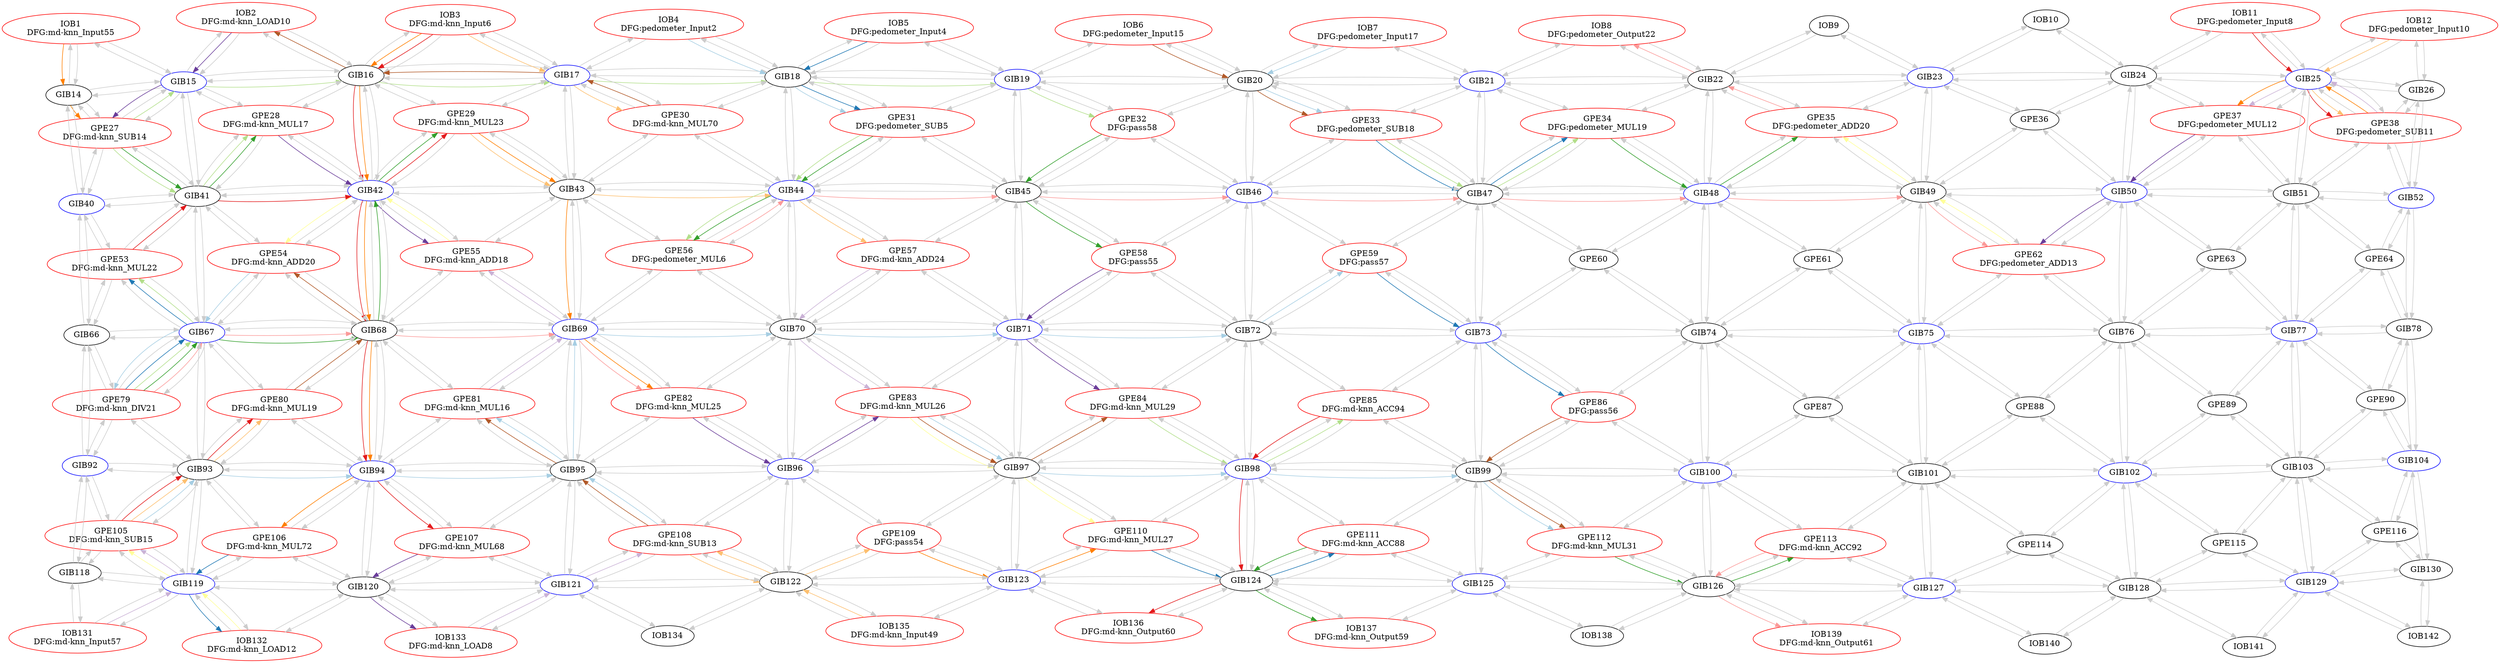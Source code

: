 Digraph G {
layout = sfdp;
overlap = scale;
IOB1[label = "IOB1\nDFG:md-knn_Input55", color = red];
GIB14->IOB1[color = gray80];
GIB15->IOB1[color = gray80];
IOB2[label = "IOB2\nDFG:md-knn_LOAD10", color = red];
GIB15->IOB2[color = gray80];
GIB16->IOB2[color = gray80];
IOB3[label = "IOB3\nDFG:md-knn_Input6", color = red];
GIB16->IOB3[color = gray80];
GIB17->IOB3[color = gray80];
IOB4[label = "IOB4\nDFG:pedometer_Input2", color = red];
GIB17->IOB4[color = gray80];
GIB18->IOB4[color = gray80];
IOB5[label = "IOB5\nDFG:pedometer_Input4", color = red];
GIB18->IOB5[color = gray80];
GIB19->IOB5[color = gray80];
IOB6[label = "IOB6\nDFG:pedometer_Input15", color = red];
GIB19->IOB6[color = gray80];
GIB20->IOB6[color = gray80];
IOB7[label = "IOB7\nDFG:pedometer_Input17", color = red];
GIB20->IOB7[color = gray80];
GIB21->IOB7[color = gray80];
IOB8[label = "IOB8\nDFG:pedometer_Output22", color = red];
GIB21->IOB8[color = gray80];
GIB22->IOB8[color = gray80];
IOB9[label = "IOB9", color = black];
GIB22->IOB9[color = gray80];
GIB23->IOB9[color = gray80];
IOB10[label = "IOB10", color = black];
GIB23->IOB10[color = gray80];
GIB24->IOB10[color = gray80];
IOB11[label = "IOB11\nDFG:pedometer_Input8", color = red];
GIB24->IOB11[color = gray80];
GIB25->IOB11[color = gray80];
IOB12[label = "IOB12\nDFG:pedometer_Input10", color = red];
GIB25->IOB12[color = gray80];
GIB26->IOB12[color = gray80];
GIB14[label = "GIB14", color = black];
IOB1->GIB14[color = gray80];
GIB15->GIB14[color = gray80];
GPE27->GIB14[color = gray80];
GIB40->GIB14[color = gray80];
GIB15[label = "GIB15", color = blue];
IOB1->GIB15[color = gray80];
IOB2->GIB15[color = gray80];
GIB14->GIB15[color = gray80];
GIB16->GIB15[color = gray80];
GPE27->GIB15[color = gray80];
GPE28->GIB15[color = gray80];
GIB41->GIB15[color = gray80];
GIB16[label = "GIB16", color = black];
IOB2->GIB16[color = gray80];
IOB3->GIB16[color = gray80];
GIB15->GIB16[color = gray80];
GIB17->GIB16[color = gray80];
GPE28->GIB16[color = gray80];
GPE29->GIB16[color = gray80];
GIB42->GIB16[color = gray80];
GIB17[label = "GIB17", color = blue];
IOB3->GIB17[color = gray80];
IOB4->GIB17[color = gray80];
GIB16->GIB17[color = gray80];
GIB18->GIB17[color = gray80];
GPE29->GIB17[color = gray80];
GPE30->GIB17[color = gray80];
GIB43->GIB17[color = gray80];
GIB18[label = "GIB18", color = black];
IOB4->GIB18[color = gray80];
IOB5->GIB18[color = gray80];
GIB17->GIB18[color = gray80];
GIB19->GIB18[color = gray80];
GPE30->GIB18[color = gray80];
GPE31->GIB18[color = gray80];
GIB44->GIB18[color = gray80];
GIB19[label = "GIB19", color = blue];
IOB5->GIB19[color = gray80];
IOB6->GIB19[color = gray80];
GIB18->GIB19[color = gray80];
GIB20->GIB19[color = gray80];
GPE31->GIB19[color = gray80];
GPE32->GIB19[color = gray80];
GIB45->GIB19[color = gray80];
GIB20[label = "GIB20", color = black];
IOB6->GIB20[color = gray80];
IOB7->GIB20[color = gray80];
GIB19->GIB20[color = gray80];
GIB21->GIB20[color = gray80];
GPE32->GIB20[color = gray80];
GPE33->GIB20[color = gray80];
GIB46->GIB20[color = gray80];
GIB21[label = "GIB21", color = blue];
IOB7->GIB21[color = gray80];
IOB8->GIB21[color = gray80];
GIB20->GIB21[color = gray80];
GIB22->GIB21[color = gray80];
GPE33->GIB21[color = gray80];
GPE34->GIB21[color = gray80];
GIB47->GIB21[color = gray80];
GIB22[label = "GIB22", color = black];
IOB8->GIB22[color = gray80];
IOB9->GIB22[color = gray80];
GIB21->GIB22[color = gray80];
GIB23->GIB22[color = gray80];
GPE34->GIB22[color = gray80];
GPE35->GIB22[color = gray80];
GIB48->GIB22[color = gray80];
GIB23[label = "GIB23", color = blue];
IOB9->GIB23[color = gray80];
IOB10->GIB23[color = gray80];
GIB22->GIB23[color = gray80];
GIB24->GIB23[color = gray80];
GPE35->GIB23[color = gray80];
GPE36->GIB23[color = gray80];
GIB49->GIB23[color = gray80];
GIB24[label = "GIB24", color = black];
IOB10->GIB24[color = gray80];
IOB11->GIB24[color = gray80];
GIB23->GIB24[color = gray80];
GIB25->GIB24[color = gray80];
GPE36->GIB24[color = gray80];
GPE37->GIB24[color = gray80];
GIB50->GIB24[color = gray80];
GIB25[label = "GIB25", color = blue];
IOB11->GIB25[color = gray80];
IOB12->GIB25[color = gray80];
GIB24->GIB25[color = gray80];
GIB26->GIB25[color = gray80];
GPE37->GIB25[color = gray80];
GPE38->GIB25[color = gray80];
GIB51->GIB25[color = gray80];
GIB26[label = "GIB26", color = black];
IOB12->GIB26[color = gray80];
GIB25->GIB26[color = gray80];
GPE38->GIB26[color = gray80];
GIB52->GIB26[color = gray80];
GPE27[label = "GPE27\nDFG:md-knn_SUB14", color = red];
GIB14->GPE27[color = gray80];
GIB15->GPE27[color = gray80];
GIB40->GPE27[color = gray80];
GIB41->GPE27[color = gray80];
GPE28[label = "GPE28\nDFG:md-knn_MUL17", color = red];
GIB15->GPE28[color = gray80];
GIB16->GPE28[color = gray80];
GIB41->GPE28[color = gray80];
GIB42->GPE28[color = gray80];
GPE29[label = "GPE29\nDFG:md-knn_MUL23", color = red];
GIB16->GPE29[color = gray80];
GIB17->GPE29[color = gray80];
GIB42->GPE29[color = gray80];
GIB43->GPE29[color = gray80];
GPE30[label = "GPE30\nDFG:md-knn_MUL70", color = red];
GIB17->GPE30[color = gray80];
GIB18->GPE30[color = gray80];
GIB43->GPE30[color = gray80];
GIB44->GPE30[color = gray80];
GPE31[label = "GPE31\nDFG:pedometer_SUB5", color = red];
GIB18->GPE31[color = gray80];
GIB19->GPE31[color = gray80];
GIB44->GPE31[color = gray80];
GIB45->GPE31[color = gray80];
GPE32[label = "GPE32\nDFG:pass58", color = red];
GIB19->GPE32[color = gray80];
GIB20->GPE32[color = gray80];
GIB45->GPE32[color = gray80];
GIB46->GPE32[color = gray80];
GPE33[label = "GPE33\nDFG:pedometer_SUB18", color = red];
GIB20->GPE33[color = gray80];
GIB21->GPE33[color = gray80];
GIB46->GPE33[color = gray80];
GIB47->GPE33[color = gray80];
GPE34[label = "GPE34\nDFG:pedometer_MUL19", color = red];
GIB21->GPE34[color = gray80];
GIB22->GPE34[color = gray80];
GIB47->GPE34[color = gray80];
GIB48->GPE34[color = gray80];
GPE35[label = "GPE35\nDFG:pedometer_ADD20", color = red];
GIB22->GPE35[color = gray80];
GIB23->GPE35[color = gray80];
GIB48->GPE35[color = gray80];
GIB49->GPE35[color = gray80];
GPE36[label = "GPE36", color = black];
GIB23->GPE36[color = gray80];
GIB24->GPE36[color = gray80];
GIB49->GPE36[color = gray80];
GIB50->GPE36[color = gray80];
GPE37[label = "GPE37\nDFG:pedometer_MUL12", color = red];
GIB24->GPE37[color = gray80];
GIB25->GPE37[color = gray80];
GIB50->GPE37[color = gray80];
GIB51->GPE37[color = gray80];
GPE38[label = "GPE38\nDFG:pedometer_SUB11", color = red];
GIB25->GPE38[color = gray80];
GIB26->GPE38[color = gray80];
GIB51->GPE38[color = gray80];
GIB52->GPE38[color = gray80];
GIB40[label = "GIB40", color = blue];
GIB14->GIB40[color = gray80];
GPE27->GIB40[color = gray80];
GIB41->GIB40[color = gray80];
GPE53->GIB40[color = gray80];
GIB66->GIB40[color = gray80];
GIB41[label = "GIB41", color = black];
GIB15->GIB41[color = gray80];
GPE27->GIB41[color = gray80];
GPE28->GIB41[color = gray80];
GIB40->GIB41[color = gray80];
GIB42->GIB41[color = gray80];
GPE53->GIB41[color = gray80];
GPE54->GIB41[color = gray80];
GIB67->GIB41[color = gray80];
GIB42[label = "GIB42", color = blue];
GIB16->GIB42[color = gray80];
GPE28->GIB42[color = gray80];
GPE29->GIB42[color = gray80];
GIB41->GIB42[color = gray80];
GIB43->GIB42[color = gray80];
GPE54->GIB42[color = gray80];
GPE55->GIB42[color = gray80];
GIB68->GIB42[color = gray80];
GIB43[label = "GIB43", color = black];
GIB17->GIB43[color = gray80];
GPE29->GIB43[color = gray80];
GPE30->GIB43[color = gray80];
GIB42->GIB43[color = gray80];
GIB44->GIB43[color = gray80];
GPE55->GIB43[color = gray80];
GPE56->GIB43[color = gray80];
GIB69->GIB43[color = gray80];
GIB44[label = "GIB44", color = blue];
GIB18->GIB44[color = gray80];
GPE30->GIB44[color = gray80];
GPE31->GIB44[color = gray80];
GIB43->GIB44[color = gray80];
GIB45->GIB44[color = gray80];
GPE56->GIB44[color = gray80];
GPE57->GIB44[color = gray80];
GIB70->GIB44[color = gray80];
GIB45[label = "GIB45", color = black];
GIB19->GIB45[color = gray80];
GPE31->GIB45[color = gray80];
GPE32->GIB45[color = gray80];
GIB44->GIB45[color = gray80];
GIB46->GIB45[color = gray80];
GPE57->GIB45[color = gray80];
GPE58->GIB45[color = gray80];
GIB71->GIB45[color = gray80];
GIB46[label = "GIB46", color = blue];
GIB20->GIB46[color = gray80];
GPE32->GIB46[color = gray80];
GPE33->GIB46[color = gray80];
GIB45->GIB46[color = gray80];
GIB47->GIB46[color = gray80];
GPE58->GIB46[color = gray80];
GPE59->GIB46[color = gray80];
GIB72->GIB46[color = gray80];
GIB47[label = "GIB47", color = black];
GIB21->GIB47[color = gray80];
GPE33->GIB47[color = gray80];
GPE34->GIB47[color = gray80];
GIB46->GIB47[color = gray80];
GIB48->GIB47[color = gray80];
GPE59->GIB47[color = gray80];
GPE60->GIB47[color = gray80];
GIB73->GIB47[color = gray80];
GIB48[label = "GIB48", color = blue];
GIB22->GIB48[color = gray80];
GPE34->GIB48[color = gray80];
GPE35->GIB48[color = gray80];
GIB47->GIB48[color = gray80];
GIB49->GIB48[color = gray80];
GPE60->GIB48[color = gray80];
GPE61->GIB48[color = gray80];
GIB74->GIB48[color = gray80];
GIB49[label = "GIB49", color = black];
GIB23->GIB49[color = gray80];
GPE35->GIB49[color = gray80];
GPE36->GIB49[color = gray80];
GIB48->GIB49[color = gray80];
GIB50->GIB49[color = gray80];
GPE61->GIB49[color = gray80];
GPE62->GIB49[color = gray80];
GIB75->GIB49[color = gray80];
GIB50[label = "GIB50", color = blue];
GIB24->GIB50[color = gray80];
GPE36->GIB50[color = gray80];
GPE37->GIB50[color = gray80];
GIB49->GIB50[color = gray80];
GIB51->GIB50[color = gray80];
GPE62->GIB50[color = gray80];
GPE63->GIB50[color = gray80];
GIB76->GIB50[color = gray80];
GIB51[label = "GIB51", color = black];
GIB25->GIB51[color = gray80];
GPE37->GIB51[color = gray80];
GPE38->GIB51[color = gray80];
GIB50->GIB51[color = gray80];
GIB52->GIB51[color = gray80];
GPE63->GIB51[color = gray80];
GPE64->GIB51[color = gray80];
GIB77->GIB51[color = gray80];
GIB52[label = "GIB52", color = blue];
GIB26->GIB52[color = gray80];
GPE38->GIB52[color = gray80];
GIB51->GIB52[color = gray80];
GPE64->GIB52[color = gray80];
GIB78->GIB52[color = gray80];
GPE53[label = "GPE53\nDFG:md-knn_MUL22", color = red];
GIB40->GPE53[color = gray80];
GIB41->GPE53[color = gray80];
GIB66->GPE53[color = gray80];
GIB67->GPE53[color = gray80];
GPE54[label = "GPE54\nDFG:md-knn_ADD20", color = red];
GIB41->GPE54[color = gray80];
GIB42->GPE54[color = gray80];
GIB67->GPE54[color = gray80];
GIB68->GPE54[color = gray80];
GPE55[label = "GPE55\nDFG:md-knn_ADD18", color = red];
GIB42->GPE55[color = gray80];
GIB43->GPE55[color = gray80];
GIB68->GPE55[color = gray80];
GIB69->GPE55[color = gray80];
GPE56[label = "GPE56\nDFG:pedometer_MUL6", color = red];
GIB43->GPE56[color = gray80];
GIB44->GPE56[color = gray80];
GIB69->GPE56[color = gray80];
GIB70->GPE56[color = gray80];
GPE57[label = "GPE57\nDFG:md-knn_ADD24", color = red];
GIB44->GPE57[color = gray80];
GIB45->GPE57[color = gray80];
GIB70->GPE57[color = gray80];
GIB71->GPE57[color = gray80];
GPE58[label = "GPE58\nDFG:pass55", color = red];
GIB45->GPE58[color = gray80];
GIB46->GPE58[color = gray80];
GIB71->GPE58[color = gray80];
GIB72->GPE58[color = gray80];
GPE59[label = "GPE59\nDFG:pass57", color = red];
GIB46->GPE59[color = gray80];
GIB47->GPE59[color = gray80];
GIB72->GPE59[color = gray80];
GIB73->GPE59[color = gray80];
GPE60[label = "GPE60", color = black];
GIB47->GPE60[color = gray80];
GIB48->GPE60[color = gray80];
GIB73->GPE60[color = gray80];
GIB74->GPE60[color = gray80];
GPE61[label = "GPE61", color = black];
GIB48->GPE61[color = gray80];
GIB49->GPE61[color = gray80];
GIB74->GPE61[color = gray80];
GIB75->GPE61[color = gray80];
GPE62[label = "GPE62\nDFG:pedometer_ADD13", color = red];
GIB49->GPE62[color = gray80];
GIB50->GPE62[color = gray80];
GIB75->GPE62[color = gray80];
GIB76->GPE62[color = gray80];
GPE63[label = "GPE63", color = black];
GIB50->GPE63[color = gray80];
GIB51->GPE63[color = gray80];
GIB76->GPE63[color = gray80];
GIB77->GPE63[color = gray80];
GPE64[label = "GPE64", color = black];
GIB51->GPE64[color = gray80];
GIB52->GPE64[color = gray80];
GIB77->GPE64[color = gray80];
GIB78->GPE64[color = gray80];
GIB66[label = "GIB66", color = black];
GIB40->GIB66[color = gray80];
GPE53->GIB66[color = gray80];
GIB67->GIB66[color = gray80];
GPE79->GIB66[color = gray80];
GIB92->GIB66[color = gray80];
GIB67[label = "GIB67", color = blue];
GIB41->GIB67[color = gray80];
GPE53->GIB67[color = gray80];
GPE54->GIB67[color = gray80];
GIB66->GIB67[color = gray80];
GIB68->GIB67[color = gray80];
GPE79->GIB67[color = gray80];
GPE80->GIB67[color = gray80];
GIB93->GIB67[color = gray80];
GIB68[label = "GIB68", color = black];
GIB42->GIB68[color = gray80];
GPE54->GIB68[color = gray80];
GPE55->GIB68[color = gray80];
GIB67->GIB68[color = gray80];
GIB69->GIB68[color = gray80];
GPE80->GIB68[color = gray80];
GPE81->GIB68[color = gray80];
GIB94->GIB68[color = gray80];
GIB69[label = "GIB69", color = blue];
GIB43->GIB69[color = gray80];
GPE55->GIB69[color = gray80];
GPE56->GIB69[color = gray80];
GIB68->GIB69[color = gray80];
GIB70->GIB69[color = gray80];
GPE81->GIB69[color = gray80];
GPE82->GIB69[color = gray80];
GIB95->GIB69[color = gray80];
GIB70[label = "GIB70", color = black];
GIB44->GIB70[color = gray80];
GPE56->GIB70[color = gray80];
GPE57->GIB70[color = gray80];
GIB69->GIB70[color = gray80];
GIB71->GIB70[color = gray80];
GPE82->GIB70[color = gray80];
GPE83->GIB70[color = gray80];
GIB96->GIB70[color = gray80];
GIB71[label = "GIB71", color = blue];
GIB45->GIB71[color = gray80];
GPE57->GIB71[color = gray80];
GPE58->GIB71[color = gray80];
GIB70->GIB71[color = gray80];
GIB72->GIB71[color = gray80];
GPE83->GIB71[color = gray80];
GPE84->GIB71[color = gray80];
GIB97->GIB71[color = gray80];
GIB72[label = "GIB72", color = black];
GIB46->GIB72[color = gray80];
GPE58->GIB72[color = gray80];
GPE59->GIB72[color = gray80];
GIB71->GIB72[color = gray80];
GIB73->GIB72[color = gray80];
GPE84->GIB72[color = gray80];
GPE85->GIB72[color = gray80];
GIB98->GIB72[color = gray80];
GIB73[label = "GIB73", color = blue];
GIB47->GIB73[color = gray80];
GPE59->GIB73[color = gray80];
GPE60->GIB73[color = gray80];
GIB72->GIB73[color = gray80];
GIB74->GIB73[color = gray80];
GPE85->GIB73[color = gray80];
GPE86->GIB73[color = gray80];
GIB99->GIB73[color = gray80];
GIB74[label = "GIB74", color = black];
GIB48->GIB74[color = gray80];
GPE60->GIB74[color = gray80];
GPE61->GIB74[color = gray80];
GIB73->GIB74[color = gray80];
GIB75->GIB74[color = gray80];
GPE86->GIB74[color = gray80];
GPE87->GIB74[color = gray80];
GIB100->GIB74[color = gray80];
GIB75[label = "GIB75", color = blue];
GIB49->GIB75[color = gray80];
GPE61->GIB75[color = gray80];
GPE62->GIB75[color = gray80];
GIB74->GIB75[color = gray80];
GIB76->GIB75[color = gray80];
GPE87->GIB75[color = gray80];
GPE88->GIB75[color = gray80];
GIB101->GIB75[color = gray80];
GIB76[label = "GIB76", color = black];
GIB50->GIB76[color = gray80];
GPE62->GIB76[color = gray80];
GPE63->GIB76[color = gray80];
GIB75->GIB76[color = gray80];
GIB77->GIB76[color = gray80];
GPE88->GIB76[color = gray80];
GPE89->GIB76[color = gray80];
GIB102->GIB76[color = gray80];
GIB77[label = "GIB77", color = blue];
GIB51->GIB77[color = gray80];
GPE63->GIB77[color = gray80];
GPE64->GIB77[color = gray80];
GIB76->GIB77[color = gray80];
GIB78->GIB77[color = gray80];
GPE89->GIB77[color = gray80];
GPE90->GIB77[color = gray80];
GIB103->GIB77[color = gray80];
GIB78[label = "GIB78", color = black];
GIB52->GIB78[color = gray80];
GPE64->GIB78[color = gray80];
GIB77->GIB78[color = gray80];
GPE90->GIB78[color = gray80];
GIB104->GIB78[color = gray80];
GPE79[label = "GPE79\nDFG:md-knn_DIV21", color = red];
GIB66->GPE79[color = gray80];
GIB67->GPE79[color = gray80];
GIB92->GPE79[color = gray80];
GIB93->GPE79[color = gray80];
GPE80[label = "GPE80\nDFG:md-knn_MUL19", color = red];
GIB67->GPE80[color = gray80];
GIB68->GPE80[color = gray80];
GIB93->GPE80[color = gray80];
GIB94->GPE80[color = gray80];
GPE81[label = "GPE81\nDFG:md-knn_MUL16", color = red];
GIB68->GPE81[color = gray80];
GIB69->GPE81[color = gray80];
GIB94->GPE81[color = gray80];
GIB95->GPE81[color = gray80];
GPE82[label = "GPE82\nDFG:md-knn_MUL25", color = red];
GIB69->GPE82[color = gray80];
GIB70->GPE82[color = gray80];
GIB95->GPE82[color = gray80];
GIB96->GPE82[color = gray80];
GPE83[label = "GPE83\nDFG:md-knn_MUL26", color = red];
GIB70->GPE83[color = gray80];
GIB71->GPE83[color = gray80];
GIB96->GPE83[color = gray80];
GIB97->GPE83[color = gray80];
GPE84[label = "GPE84\nDFG:md-knn_MUL29", color = red];
GIB71->GPE84[color = gray80];
GIB72->GPE84[color = gray80];
GIB97->GPE84[color = gray80];
GIB98->GPE84[color = gray80];
GPE85[label = "GPE85\nDFG:md-knn_ACC94", color = red];
GIB72->GPE85[color = gray80];
GIB73->GPE85[color = gray80];
GIB98->GPE85[color = gray80];
GIB99->GPE85[color = gray80];
GPE86[label = "GPE86\nDFG:pass56", color = red];
GIB73->GPE86[color = gray80];
GIB74->GPE86[color = gray80];
GIB99->GPE86[color = gray80];
GIB100->GPE86[color = gray80];
GPE87[label = "GPE87", color = black];
GIB74->GPE87[color = gray80];
GIB75->GPE87[color = gray80];
GIB100->GPE87[color = gray80];
GIB101->GPE87[color = gray80];
GPE88[label = "GPE88", color = black];
GIB75->GPE88[color = gray80];
GIB76->GPE88[color = gray80];
GIB101->GPE88[color = gray80];
GIB102->GPE88[color = gray80];
GPE89[label = "GPE89", color = black];
GIB76->GPE89[color = gray80];
GIB77->GPE89[color = gray80];
GIB102->GPE89[color = gray80];
GIB103->GPE89[color = gray80];
GPE90[label = "GPE90", color = black];
GIB77->GPE90[color = gray80];
GIB78->GPE90[color = gray80];
GIB103->GPE90[color = gray80];
GIB104->GPE90[color = gray80];
GIB92[label = "GIB92", color = blue];
GIB66->GIB92[color = gray80];
GPE79->GIB92[color = gray80];
GIB93->GIB92[color = gray80];
GPE105->GIB92[color = gray80];
GIB118->GIB92[color = gray80];
GIB93[label = "GIB93", color = black];
GIB67->GIB93[color = gray80];
GPE79->GIB93[color = gray80];
GPE80->GIB93[color = gray80];
GIB92->GIB93[color = gray80];
GIB94->GIB93[color = gray80];
GPE105->GIB93[color = gray80];
GPE106->GIB93[color = gray80];
GIB119->GIB93[color = gray80];
GIB94[label = "GIB94", color = blue];
GIB68->GIB94[color = gray80];
GPE80->GIB94[color = gray80];
GPE81->GIB94[color = gray80];
GIB93->GIB94[color = gray80];
GIB95->GIB94[color = gray80];
GPE106->GIB94[color = gray80];
GPE107->GIB94[color = gray80];
GIB120->GIB94[color = gray80];
GIB95[label = "GIB95", color = black];
GIB69->GIB95[color = gray80];
GPE81->GIB95[color = gray80];
GPE82->GIB95[color = gray80];
GIB94->GIB95[color = gray80];
GIB96->GIB95[color = gray80];
GPE107->GIB95[color = gray80];
GPE108->GIB95[color = gray80];
GIB121->GIB95[color = gray80];
GIB96[label = "GIB96", color = blue];
GIB70->GIB96[color = gray80];
GPE82->GIB96[color = gray80];
GPE83->GIB96[color = gray80];
GIB95->GIB96[color = gray80];
GIB97->GIB96[color = gray80];
GPE108->GIB96[color = gray80];
GPE109->GIB96[color = gray80];
GIB122->GIB96[color = gray80];
GIB97[label = "GIB97", color = black];
GIB71->GIB97[color = gray80];
GPE83->GIB97[color = gray80];
GPE84->GIB97[color = gray80];
GIB96->GIB97[color = gray80];
GIB98->GIB97[color = gray80];
GPE109->GIB97[color = gray80];
GPE110->GIB97[color = gray80];
GIB123->GIB97[color = gray80];
GIB98[label = "GIB98", color = blue];
GIB72->GIB98[color = gray80];
GPE84->GIB98[color = gray80];
GPE85->GIB98[color = gray80];
GIB97->GIB98[color = gray80];
GIB99->GIB98[color = gray80];
GPE110->GIB98[color = gray80];
GPE111->GIB98[color = gray80];
GIB124->GIB98[color = gray80];
GIB99[label = "GIB99", color = black];
GIB73->GIB99[color = gray80];
GPE85->GIB99[color = gray80];
GPE86->GIB99[color = gray80];
GIB98->GIB99[color = gray80];
GIB100->GIB99[color = gray80];
GPE111->GIB99[color = gray80];
GPE112->GIB99[color = gray80];
GIB125->GIB99[color = gray80];
GIB100[label = "GIB100", color = blue];
GIB74->GIB100[color = gray80];
GPE86->GIB100[color = gray80];
GPE87->GIB100[color = gray80];
GIB99->GIB100[color = gray80];
GIB101->GIB100[color = gray80];
GPE112->GIB100[color = gray80];
GPE113->GIB100[color = gray80];
GIB126->GIB100[color = gray80];
GIB101[label = "GIB101", color = black];
GIB75->GIB101[color = gray80];
GPE87->GIB101[color = gray80];
GPE88->GIB101[color = gray80];
GIB100->GIB101[color = gray80];
GIB102->GIB101[color = gray80];
GPE113->GIB101[color = gray80];
GPE114->GIB101[color = gray80];
GIB127->GIB101[color = gray80];
GIB102[label = "GIB102", color = blue];
GIB76->GIB102[color = gray80];
GPE88->GIB102[color = gray80];
GPE89->GIB102[color = gray80];
GIB101->GIB102[color = gray80];
GIB103->GIB102[color = gray80];
GPE114->GIB102[color = gray80];
GPE115->GIB102[color = gray80];
GIB128->GIB102[color = gray80];
GIB103[label = "GIB103", color = black];
GIB77->GIB103[color = gray80];
GPE89->GIB103[color = gray80];
GPE90->GIB103[color = gray80];
GIB102->GIB103[color = gray80];
GIB104->GIB103[color = gray80];
GPE115->GIB103[color = gray80];
GPE116->GIB103[color = gray80];
GIB129->GIB103[color = gray80];
GIB104[label = "GIB104", color = blue];
GIB78->GIB104[color = gray80];
GPE90->GIB104[color = gray80];
GIB103->GIB104[color = gray80];
GPE116->GIB104[color = gray80];
GIB130->GIB104[color = gray80];
GPE105[label = "GPE105\nDFG:md-knn_SUB15", color = red];
GIB92->GPE105[color = gray80];
GIB93->GPE105[color = gray80];
GIB118->GPE105[color = gray80];
GIB119->GPE105[color = gray80];
GPE106[label = "GPE106\nDFG:md-knn_MUL72", color = red];
GIB93->GPE106[color = gray80];
GIB94->GPE106[color = gray80];
GIB119->GPE106[color = gray80];
GIB120->GPE106[color = gray80];
GPE107[label = "GPE107\nDFG:md-knn_MUL68", color = red];
GIB94->GPE107[color = gray80];
GIB95->GPE107[color = gray80];
GIB120->GPE107[color = gray80];
GIB121->GPE107[color = gray80];
GPE108[label = "GPE108\nDFG:md-knn_SUB13", color = red];
GIB95->GPE108[color = gray80];
GIB96->GPE108[color = gray80];
GIB121->GPE108[color = gray80];
GIB122->GPE108[color = gray80];
GPE109[label = "GPE109\nDFG:pass54", color = red];
GIB96->GPE109[color = gray80];
GIB97->GPE109[color = gray80];
GIB122->GPE109[color = gray80];
GIB123->GPE109[color = gray80];
GPE110[label = "GPE110\nDFG:md-knn_MUL27", color = red];
GIB97->GPE110[color = gray80];
GIB98->GPE110[color = gray80];
GIB123->GPE110[color = gray80];
GIB124->GPE110[color = gray80];
GPE111[label = "GPE111\nDFG:md-knn_ACC88", color = red];
GIB98->GPE111[color = gray80];
GIB99->GPE111[color = gray80];
GIB124->GPE111[color = gray80];
GIB125->GPE111[color = gray80];
GPE112[label = "GPE112\nDFG:md-knn_MUL31", color = red];
GIB99->GPE112[color = gray80];
GIB100->GPE112[color = gray80];
GIB125->GPE112[color = gray80];
GIB126->GPE112[color = gray80];
GPE113[label = "GPE113\nDFG:md-knn_ACC92", color = red];
GIB100->GPE113[color = gray80];
GIB101->GPE113[color = gray80];
GIB126->GPE113[color = gray80];
GIB127->GPE113[color = gray80];
GPE114[label = "GPE114", color = black];
GIB101->GPE114[color = gray80];
GIB102->GPE114[color = gray80];
GIB127->GPE114[color = gray80];
GIB128->GPE114[color = gray80];
GPE115[label = "GPE115", color = black];
GIB102->GPE115[color = gray80];
GIB103->GPE115[color = gray80];
GIB128->GPE115[color = gray80];
GIB129->GPE115[color = gray80];
GPE116[label = "GPE116", color = black];
GIB103->GPE116[color = gray80];
GIB104->GPE116[color = gray80];
GIB129->GPE116[color = gray80];
GIB130->GPE116[color = gray80];
GIB118[label = "GIB118", color = black];
GIB92->GIB118[color = gray80];
GPE105->GIB118[color = gray80];
GIB119->GIB118[color = gray80];
IOB131->GIB118[color = gray80];
GIB119[label = "GIB119", color = blue];
GIB93->GIB119[color = gray80];
GPE105->GIB119[color = gray80];
GPE106->GIB119[color = gray80];
GIB118->GIB119[color = gray80];
GIB120->GIB119[color = gray80];
IOB131->GIB119[color = gray80];
IOB132->GIB119[color = gray80];
GIB120[label = "GIB120", color = black];
GIB94->GIB120[color = gray80];
GPE106->GIB120[color = gray80];
GPE107->GIB120[color = gray80];
GIB119->GIB120[color = gray80];
GIB121->GIB120[color = gray80];
IOB132->GIB120[color = gray80];
IOB133->GIB120[color = gray80];
GIB121[label = "GIB121", color = blue];
GIB95->GIB121[color = gray80];
GPE107->GIB121[color = gray80];
GPE108->GIB121[color = gray80];
GIB120->GIB121[color = gray80];
GIB122->GIB121[color = gray80];
IOB133->GIB121[color = gray80];
IOB134->GIB121[color = gray80];
GIB122[label = "GIB122", color = black];
GIB96->GIB122[color = gray80];
GPE108->GIB122[color = gray80];
GPE109->GIB122[color = gray80];
GIB121->GIB122[color = gray80];
GIB123->GIB122[color = gray80];
IOB134->GIB122[color = gray80];
IOB135->GIB122[color = gray80];
GIB123[label = "GIB123", color = blue];
GIB97->GIB123[color = gray80];
GPE109->GIB123[color = gray80];
GPE110->GIB123[color = gray80];
GIB122->GIB123[color = gray80];
GIB124->GIB123[color = gray80];
IOB135->GIB123[color = gray80];
IOB136->GIB123[color = gray80];
GIB124[label = "GIB124", color = black];
GIB98->GIB124[color = gray80];
GPE110->GIB124[color = gray80];
GPE111->GIB124[color = gray80];
GIB123->GIB124[color = gray80];
GIB125->GIB124[color = gray80];
IOB136->GIB124[color = gray80];
IOB137->GIB124[color = gray80];
GIB125[label = "GIB125", color = blue];
GIB99->GIB125[color = gray80];
GPE111->GIB125[color = gray80];
GPE112->GIB125[color = gray80];
GIB124->GIB125[color = gray80];
GIB126->GIB125[color = gray80];
IOB137->GIB125[color = gray80];
IOB138->GIB125[color = gray80];
GIB126[label = "GIB126", color = black];
GIB100->GIB126[color = gray80];
GPE112->GIB126[color = gray80];
GPE113->GIB126[color = gray80];
GIB125->GIB126[color = gray80];
GIB127->GIB126[color = gray80];
IOB138->GIB126[color = gray80];
IOB139->GIB126[color = gray80];
GIB127[label = "GIB127", color = blue];
GIB101->GIB127[color = gray80];
GPE113->GIB127[color = gray80];
GPE114->GIB127[color = gray80];
GIB126->GIB127[color = gray80];
GIB128->GIB127[color = gray80];
IOB139->GIB127[color = gray80];
IOB140->GIB127[color = gray80];
GIB128[label = "GIB128", color = black];
GIB102->GIB128[color = gray80];
GPE114->GIB128[color = gray80];
GPE115->GIB128[color = gray80];
GIB127->GIB128[color = gray80];
GIB129->GIB128[color = gray80];
IOB140->GIB128[color = gray80];
IOB141->GIB128[color = gray80];
GIB129[label = "GIB129", color = blue];
GIB103->GIB129[color = gray80];
GPE115->GIB129[color = gray80];
GPE116->GIB129[color = gray80];
GIB128->GIB129[color = gray80];
GIB130->GIB129[color = gray80];
IOB141->GIB129[color = gray80];
IOB142->GIB129[color = gray80];
GIB130[label = "GIB130", color = black];
GIB104->GIB130[color = gray80];
GPE116->GIB130[color = gray80];
GIB129->GIB130[color = gray80];
IOB142->GIB130[color = gray80];
IOB131[label = "IOB131\nDFG:md-knn_Input57", color = red];
GIB118->IOB131[color = gray80];
GIB119->IOB131[color = gray80];
IOB132[label = "IOB132\nDFG:md-knn_LOAD12", color = red];
GIB119->IOB132[color = gray80];
GIB120->IOB132[color = gray80];
IOB133[label = "IOB133\nDFG:md-knn_LOAD8", color = red];
GIB120->IOB133[color = gray80];
GIB121->IOB133[color = gray80];
IOB134[label = "IOB134", color = black];
GIB121->IOB134[color = gray80];
GIB122->IOB134[color = gray80];
IOB135[label = "IOB135\nDFG:md-knn_Input49", color = red];
GIB122->IOB135[color = gray80];
GIB123->IOB135[color = gray80];
IOB136[label = "IOB136\nDFG:md-knn_Output60", color = red];
GIB123->IOB136[color = gray80];
GIB124->IOB136[color = gray80];
IOB137[label = "IOB137\nDFG:md-knn_Output59", color = red];
GIB124->IOB137[color = gray80];
GIB125->IOB137[color = gray80];
IOB138[label = "IOB138", color = black];
GIB125->IOB138[color = gray80];
GIB126->IOB138[color = gray80];
IOB139[label = "IOB139\nDFG:md-knn_Output61", color = red];
GIB126->IOB139[color = gray80];
GIB127->IOB139[color = gray80];
IOB140[label = "IOB140", color = black];
GIB127->IOB140[color = gray80];
GIB128->IOB140[color = gray80];
IOB141[label = "IOB141", color = black];
GIB128->IOB141[color = gray80];
GIB129->IOB141[color = gray80];
IOB142[label = "IOB142", color = black];
GIB129->IOB142[color = gray80];
GIB130->IOB142[color = gray80];
edge [colorscheme=paired12];
IOB4->GIB18->GPE31[weight = 4, color = 1];
IOB5->GIB18->GPE31[weight = 4, color = 2];
GPE31->GIB44->GPE56[weight = 4, color = 3];
GPE31->GIB44->GPE56[weight = 4, color = 4];
GPE56->GIB44->GIB45->GIB46->GIB47->GIB48->GIB49->GPE62[weight = 4, color = 5];
IOB11->GIB25->GPE38[weight = 4, color = 6];
IOB12->GIB25->GPE38[weight = 4, color = 7];
GPE38->GIB25->GPE37[weight = 4, color = 8];
GPE38->GIB25->GPE37[weight = 4, color = 9];
GPE37->GIB50->GPE62[weight = 4, color = 10];
GPE62->GIB49->GPE35[weight = 4, color = 11];
IOB6->GIB20->GPE33[weight = 4, color = 12];
IOB7->GIB20->GPE33[weight = 4, color = 1];
GPE33->GIB47->GPE34[weight = 4, color = 2];
GPE33->GIB47->GPE34[weight = 4, color = 3];
GPE34->GIB48->GPE35[weight = 4, color = 4];
GPE35->GIB22->IOB8[weight = 4, color = 5];
IOB3->GIB16->GIB42->GIB68->GIB94->GPE107[weight = 4, color = 6];
IOB3->GIB17->GPE30[weight = 4, color = 7];
IOB3->GIB16->GIB42->GIB68->GIB94->GPE106[weight = 4, color = 8];
IOB133->GIB121->GPE108[weight = 4, color = 9];
IOB2->GIB15->GPE27[weight = 4, color = 10];
IOB132->GIB119->GPE105[weight = 4, color = 11];
GPE108->GIB95->GPE81[weight = 4, color = 12];
GPE108->GIB95->GPE81[weight = 4, color = 1];
GPE27->GIB41->GPE28[weight = 4, color = 3];
GPE27->GIB41->GPE28[weight = 4, color = 4];
GPE105->GIB93->GPE80[weight = 4, color = 6];
GPE105->GIB93->GPE80[weight = 4, color = 7];
GPE81->GIB69->GPE55[weight = 4, color = 9];
GPE28->GIB42->GPE55[weight = 4, color = 10];
GPE55->GIB42->GPE54[weight = 4, color = 11];
GPE80->GIB68->GPE54[weight = 4, color = 12];
GPE54->GIB67->GPE79[weight = 4, color = 1];
GPE79->GIB67->GPE53[weight = 4, color = 2];
GPE79->GIB67->GPE53[weight = 4, color = 3];
GPE79->GIB67->GIB68->GIB42->GPE29[weight = 4, color = 4];
GPE79->GIB67->GIB68->GIB69->GPE82[weight = 4, color = 5];
GPE53->GIB41->GIB42->GPE29[weight = 4, color = 6];
GPE29->GIB43->GIB44->GPE57[weight = 4, color = 7];
GPE29->GIB43->GIB69->GPE82[weight = 4, color = 8];
GPE57->GIB70->GPE83[weight = 4, color = 9];
GPE82->GIB96->GPE83[weight = 4, color = 10];
GPE83->GIB97->GPE110[weight = 4, color = 11];
GPE83->GIB97->GPE84[weight = 4, color = 12];
GPE83->GIB97->GIB98->GIB99->GPE112[weight = 4, color = 1];
GPE110->GIB124->GPE111[weight = 4, color = 2];
GPE84->GIB98->GPE85[weight = 4, color = 3];
GPE112->GIB126->GPE113[weight = 4, color = 4];
IOB135->GIB122->GPE108[weight = 4, color = 7];
IOB1->GIB14->GPE27[weight = 4, color = 8];
IOB131->GIB119->GPE105[weight = 4, color = 9];
GPE107->GIB120->IOB133[weight = 4, color = 10];
GPE30->GIB17->GIB16->IOB2[weight = 4, color = 12];
GPE106->GIB119->IOB132[weight = 4, color = 2];
GPE111->GIB124->IOB137[weight = 4, color = 4];
GPE113->GIB126->IOB139[weight = 4, color = 5];
GPE85->GIB98->GIB124->IOB136[weight = 4, color = 6];
GPE108->GIB122->GPE109[weight = 4, color = 7];
GPE109->GIB123->GPE110[weight = 4, color = 8];
GPE58->GIB71->GPE84[weight = 4, color = 10];
GPE86->GIB99->GPE112[weight = 4, color = 12];
GPE105->GIB93->GIB94->GIB95->GIB69->GIB70->GIB71->GIB72->GPE59[weight = 4, color = 1];
GPE59->GIB73->GPE86[weight = 4, color = 2];
GPE27->GIB15->GIB16->GIB17->GIB18->GIB19->GPE32[weight = 4, color = 3];
GPE32->GIB45->GPE58[weight = 4, color = 4];
}
